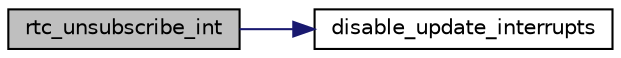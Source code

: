 digraph "rtc_unsubscribe_int"
{
 // LATEX_PDF_SIZE
  edge [fontname="Helvetica",fontsize="10",labelfontname="Helvetica",labelfontsize="10"];
  node [fontname="Helvetica",fontsize="10",shape=record];
  rankdir="LR";
  Node1 [label="rtc_unsubscribe_int",height=0.2,width=0.4,color="black", fillcolor="grey75", style="filled", fontcolor="black",tooltip="Deixa de subscrever nas interrupções do rtc."];
  Node1 -> Node2 [color="midnightblue",fontsize="10",style="solid",fontname="Helvetica"];
  Node2 [label="disable_update_interrupts",height=0.2,width=0.4,color="black", fillcolor="white", style="filled",URL="$rtc_8c.html#af0343af3af4d77e11ade32acc1f00ba6",tooltip="Desativa as interrupções de atualizações do rtc."];
}
